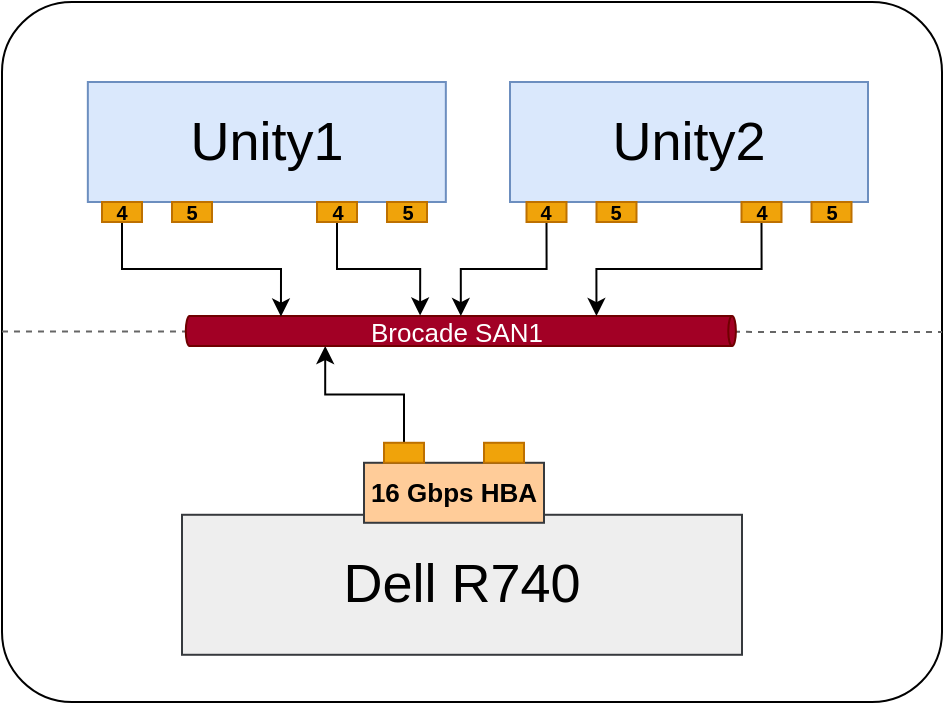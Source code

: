 <mxfile version="16.5.5" type="github"><diagram id="YrvTdJHB63aWJ06atxgT" name="Page-1"><mxGraphModel dx="914" dy="474" grid="1" gridSize="10" guides="1" tooltips="1" connect="1" arrows="1" fold="1" page="1" pageScale="1" pageWidth="850" pageHeight="1100" math="0" shadow="0"><root><mxCell id="0"/><mxCell id="1" parent="0"/><mxCell id="I_slnlyROAj-Tjg3Azl2-20" value="" style="rounded=1;whiteSpace=wrap;html=1;fontSize=14;fillColor=none;arcSize=10;" parent="1" vertex="1"><mxGeometry x="200" y="120" width="470" height="350" as="geometry"/></mxCell><mxCell id="I_slnlyROAj-Tjg3Azl2-1" value="&lt;font style=&quot;font-size: 27px&quot;&gt;Dell R740&lt;/font&gt;" style="rounded=0;whiteSpace=wrap;html=1;fillColor=#eeeeee;strokeColor=#36393d;" parent="1" vertex="1"><mxGeometry x="290" y="376.39" width="280" height="70" as="geometry"/></mxCell><mxCell id="I_slnlyROAj-Tjg3Azl2-2" value="16 Gbps HBA" style="rounded=0;whiteSpace=wrap;html=1;fillColor=#ffcc99;strokeColor=#36393d;fontSize=13;fontStyle=1" parent="1" vertex="1"><mxGeometry x="381" y="350.39" width="90" height="30" as="geometry"/></mxCell><mxCell id="I_slnlyROAj-Tjg3Azl2-26" style="edgeStyle=orthogonalEdgeStyle;rounded=0;orthogonalLoop=1;jettySize=auto;html=1;exitX=0.5;exitY=0;exitDx=0;exitDy=0;entryX=1;entryY=0;entryDx=0;entryDy=205.342;entryPerimeter=0;fontSize=13;strokeWidth=1;" parent="1" source="I_slnlyROAj-Tjg3Azl2-6" target="I_slnlyROAj-Tjg3Azl2-24" edge="1"><mxGeometry relative="1" as="geometry"/></mxCell><mxCell id="I_slnlyROAj-Tjg3Azl2-6" value="" style="rounded=0;whiteSpace=wrap;html=1;fillColor=#f0a30a;strokeColor=#BD7000;fontColor=#000000;" parent="1" vertex="1"><mxGeometry x="391" y="340.39" width="20" height="10" as="geometry"/></mxCell><mxCell id="I_slnlyROAj-Tjg3Azl2-7" value="" style="rounded=0;whiteSpace=wrap;html=1;fillColor=#f0a30a;strokeColor=#BD7000;fontColor=#000000;" parent="1" vertex="1"><mxGeometry x="441" y="340.39" width="20" height="10" as="geometry"/></mxCell><mxCell id="I_slnlyROAj-Tjg3Azl2-16" value="" style="endArrow=none;dashed=1;html=1;strokeWidth=1;fontSize=13;gradientColor=#b3b3b3;fillColor=#f5f5f5;strokeColor=#666666;exitX=0;exitY=0.5;exitDx=0;exitDy=0;" parent="1" edge="1"><mxGeometry width="50" height="50" relative="1" as="geometry"><mxPoint x="200" y="284.695" as="sourcePoint"/><mxPoint x="670" y="285" as="targetPoint"/></mxGeometry></mxCell><mxCell id="I_slnlyROAj-Tjg3Azl2-24" value="Brocade SAN1" style="shape=cylinder3;whiteSpace=wrap;html=1;boundedLbl=1;backgroundOutline=1;size=1.907;fontSize=13;fillColor=#a20025;rotation=90;strokeColor=#6F0000;fontColor=#ffffff;horizontal=0;" parent="1" vertex="1"><mxGeometry x="421.92" y="147" width="15" height="275.06" as="geometry"/></mxCell><mxCell id="ItftFN3sv1nraZuRayjh-2" value="&lt;font style=&quot;font-size: 27px&quot;&gt;Unity2&lt;/font&gt;" style="rounded=0;whiteSpace=wrap;html=1;fillColor=#dae8fc;strokeColor=#6c8ebf;" vertex="1" parent="1"><mxGeometry x="454" y="160" width="179" height="60" as="geometry"/></mxCell><mxCell id="ItftFN3sv1nraZuRayjh-3" value="&lt;font style=&quot;font-size: 27px&quot;&gt;Unity1&lt;/font&gt;" style="rounded=0;whiteSpace=wrap;html=1;fillColor=#dae8fc;strokeColor=#6c8ebf;" vertex="1" parent="1"><mxGeometry x="242.92" y="160" width="179" height="60" as="geometry"/></mxCell><mxCell id="ItftFN3sv1nraZuRayjh-19" style="edgeStyle=orthogonalEdgeStyle;rounded=0;orthogonalLoop=1;jettySize=auto;html=1;exitX=0.5;exitY=1;exitDx=0;exitDy=0;entryX=0.017;entryY=0.827;entryDx=0;entryDy=0;entryPerimeter=0;fontSize=10;" edge="1" parent="1" source="ItftFN3sv1nraZuRayjh-5" target="I_slnlyROAj-Tjg3Azl2-24"><mxGeometry relative="1" as="geometry"/></mxCell><mxCell id="ItftFN3sv1nraZuRayjh-5" value="4" style="rounded=0;whiteSpace=wrap;html=1;fillColor=#f0a30a;strokeColor=#BD7000;fontColor=#000000;fontStyle=1;fontSize=10;" vertex="1" parent="1"><mxGeometry x="250" y="220" width="20" height="10" as="geometry"/></mxCell><mxCell id="ItftFN3sv1nraZuRayjh-6" value="5" style="rounded=0;whiteSpace=wrap;html=1;fillColor=#f0a30a;strokeColor=#BD7000;fontColor=#000000;fontStyle=1;fontSize=10;" vertex="1" parent="1"><mxGeometry x="285" y="220" width="20" height="10" as="geometry"/></mxCell><mxCell id="ItftFN3sv1nraZuRayjh-20" style="edgeStyle=orthogonalEdgeStyle;rounded=0;orthogonalLoop=1;jettySize=auto;html=1;exitX=0.5;exitY=1;exitDx=0;exitDy=0;entryX=-0.021;entryY=0.574;entryDx=0;entryDy=0;entryPerimeter=0;fontSize=10;" edge="1" parent="1" source="ItftFN3sv1nraZuRayjh-7" target="I_slnlyROAj-Tjg3Azl2-24"><mxGeometry relative="1" as="geometry"/></mxCell><mxCell id="ItftFN3sv1nraZuRayjh-7" value="4" style="rounded=0;whiteSpace=wrap;html=1;fillColor=#f0a30a;strokeColor=#BD7000;fontColor=#000000;fontStyle=1;fontSize=10;" vertex="1" parent="1"><mxGeometry x="357.5" y="220" width="20" height="10" as="geometry"/></mxCell><mxCell id="ItftFN3sv1nraZuRayjh-8" value="5" style="rounded=0;whiteSpace=wrap;html=1;fillColor=#f0a30a;strokeColor=#BD7000;fontColor=#000000;fontStyle=1;fontSize=10;" vertex="1" parent="1"><mxGeometry x="392.5" y="220" width="20" height="10" as="geometry"/></mxCell><mxCell id="ItftFN3sv1nraZuRayjh-16" style="edgeStyle=orthogonalEdgeStyle;rounded=0;orthogonalLoop=1;jettySize=auto;html=1;exitX=0.5;exitY=1;exitDx=0;exitDy=0;fontSize=10;" edge="1" parent="1" source="ItftFN3sv1nraZuRayjh-9" target="I_slnlyROAj-Tjg3Azl2-24"><mxGeometry relative="1" as="geometry"/></mxCell><mxCell id="ItftFN3sv1nraZuRayjh-9" value="4" style="rounded=0;whiteSpace=wrap;html=1;fillColor=#f0a30a;strokeColor=#BD7000;fontColor=#000000;fontStyle=1;fontSize=10;" vertex="1" parent="1"><mxGeometry x="462.25" y="220" width="20" height="10" as="geometry"/></mxCell><mxCell id="ItftFN3sv1nraZuRayjh-10" value="5" style="rounded=0;whiteSpace=wrap;html=1;fillColor=#f0a30a;strokeColor=#BD7000;fontColor=#000000;fontStyle=1;fontSize=10;" vertex="1" parent="1"><mxGeometry x="497.25" y="220" width="20" height="10" as="geometry"/></mxCell><mxCell id="ItftFN3sv1nraZuRayjh-18" style="edgeStyle=orthogonalEdgeStyle;rounded=0;orthogonalLoop=1;jettySize=auto;html=1;exitX=0.5;exitY=1;exitDx=0;exitDy=0;entryX=0;entryY=0;entryDx=0;entryDy=69.718;entryPerimeter=0;fontSize=10;" edge="1" parent="1" source="ItftFN3sv1nraZuRayjh-11" target="I_slnlyROAj-Tjg3Azl2-24"><mxGeometry relative="1" as="geometry"/></mxCell><mxCell id="ItftFN3sv1nraZuRayjh-11" value="4" style="rounded=0;whiteSpace=wrap;html=1;fillColor=#f0a30a;strokeColor=#BD7000;fontColor=#000000;fontStyle=1;fontSize=10;" vertex="1" parent="1"><mxGeometry x="569.75" y="220" width="20" height="10" as="geometry"/></mxCell><mxCell id="ItftFN3sv1nraZuRayjh-12" value="5" style="rounded=0;whiteSpace=wrap;html=1;fillColor=#f0a30a;strokeColor=#BD7000;fontColor=#000000;fontStyle=1;fontSize=10;" vertex="1" parent="1"><mxGeometry x="604.75" y="220" width="20" height="10" as="geometry"/></mxCell></root></mxGraphModel></diagram></mxfile>